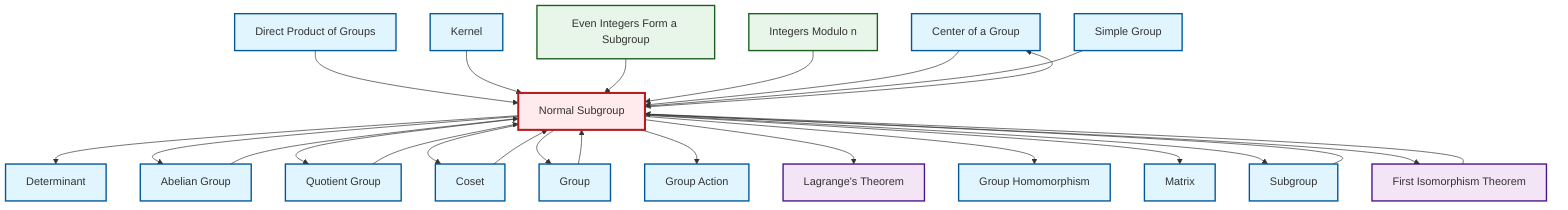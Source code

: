 graph TD
    classDef definition fill:#e1f5fe,stroke:#01579b,stroke-width:2px
    classDef theorem fill:#f3e5f5,stroke:#4a148c,stroke-width:2px
    classDef axiom fill:#fff3e0,stroke:#e65100,stroke-width:2px
    classDef example fill:#e8f5e9,stroke:#1b5e20,stroke-width:2px
    classDef current fill:#ffebee,stroke:#b71c1c,stroke-width:3px
    def-homomorphism["Group Homomorphism"]:::definition
    def-center-of-group["Center of a Group"]:::definition
    def-simple-group["Simple Group"]:::definition
    def-kernel["Kernel"]:::definition
    def-coset["Coset"]:::definition
    def-subgroup["Subgroup"]:::definition
    ex-quotient-integers-mod-n["Integers Modulo n"]:::example
    thm-first-isomorphism["First Isomorphism Theorem"]:::theorem
    def-group-action["Group Action"]:::definition
    def-group["Group"]:::definition
    thm-lagrange["Lagrange's Theorem"]:::theorem
    ex-even-integers-subgroup["Even Integers Form a Subgroup"]:::example
    def-direct-product["Direct Product of Groups"]:::definition
    def-quotient-group["Quotient Group"]:::definition
    def-matrix["Matrix"]:::definition
    def-normal-subgroup["Normal Subgroup"]:::definition
    def-determinant["Determinant"]:::definition
    def-abelian-group["Abelian Group"]:::definition
    def-coset --> def-normal-subgroup
    def-direct-product --> def-normal-subgroup
    def-normal-subgroup --> def-determinant
    def-normal-subgroup --> def-abelian-group
    def-normal-subgroup --> def-quotient-group
    def-normal-subgroup --> def-coset
    def-normal-subgroup --> def-group
    def-normal-subgroup --> def-group-action
    def-normal-subgroup --> thm-lagrange
    def-kernel --> def-normal-subgroup
    def-normal-subgroup --> def-center-of-group
    ex-even-integers-subgroup --> def-normal-subgroup
    def-normal-subgroup --> def-homomorphism
    def-quotient-group --> def-normal-subgroup
    def-normal-subgroup --> def-matrix
    thm-first-isomorphism --> def-normal-subgroup
    def-normal-subgroup --> def-subgroup
    def-group --> def-normal-subgroup
    ex-quotient-integers-mod-n --> def-normal-subgroup
    def-center-of-group --> def-normal-subgroup
    def-subgroup --> def-normal-subgroup
    def-simple-group --> def-normal-subgroup
    def-normal-subgroup --> thm-first-isomorphism
    def-abelian-group --> def-normal-subgroup
    class def-normal-subgroup current